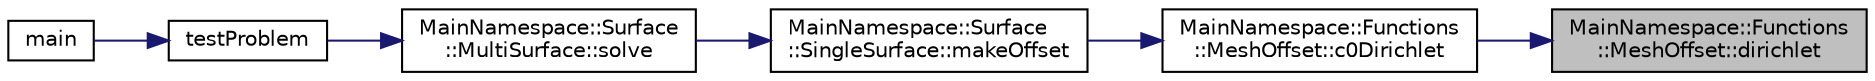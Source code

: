 digraph "MainNamespace::Functions::MeshOffset::dirichlet"
{
 // INTERACTIVE_SVG=YES
 // LATEX_PDF_SIZE
  edge [fontname="Helvetica",fontsize="10",labelfontname="Helvetica",labelfontsize="10"];
  node [fontname="Helvetica",fontsize="10",shape=record];
  rankdir="RL";
  Node1 [label="MainNamespace::Functions\l::MeshOffset::dirichlet",height=0.2,width=0.4,color="black", fillcolor="grey75", style="filled", fontcolor="black",tooltip="Compute an offset for the Dirictlet trace of the current solution."];
  Node1 -> Node2 [dir="back",color="midnightblue",fontsize="10",style="solid",fontname="Helvetica"];
  Node2 [label="MainNamespace::Functions\l::MeshOffset::c0Dirichlet",height=0.2,width=0.4,color="black", fillcolor="white", style="filled",URL="$class_main_namespace_1_1_functions_1_1_mesh_offset.html#a168086ca4f603029af2faf0e30282149",tooltip="Interpolate the Dirichlet trace with continuous, picewise linear functions. The trace is scaled by s^..."];
  Node2 -> Node3 [dir="back",color="midnightblue",fontsize="10",style="solid",fontname="Helvetica"];
  Node3 [label="MainNamespace::Surface\l::SingleSurface::makeOffset",height=0.2,width=0.4,color="black", fillcolor="white", style="filled",URL="$class_main_namespace_1_1_surface_1_1_single_surface.html#a48d60279cef854fc417ed395bc25ca15",tooltip="Project the offset on the current mesh."];
  Node3 -> Node4 [dir="back",color="midnightblue",fontsize="10",style="solid",fontname="Helvetica"];
  Node4 [label="MainNamespace::Surface\l::MultiSurface::solve",height=0.2,width=0.4,color="black", fillcolor="white", style="filled",URL="$class_main_namespace_1_1_surface_1_1_multi_surface.html#a8839f7e49575079e39fbb95a692772a5",tooltip="Compute the right-hand side, the operators, then solve the linear system."];
  Node4 -> Node5 [dir="back",color="midnightblue",fontsize="10",style="solid",fontname="Helvetica"];
  Node5 [label="testProblem",height=0.2,width=0.4,color="black", fillcolor="white", style="filled",URL="$main_8cpp.html#a5d68713f22d1b3e2495b15d107ea7d21",tooltip=" "];
  Node5 -> Node6 [dir="back",color="midnightblue",fontsize="10",style="solid",fontname="Helvetica"];
  Node6 [label="main",height=0.2,width=0.4,color="black", fillcolor="white", style="filled",URL="$main_8cpp.html#a3c04138a5bfe5d72780bb7e82a18e627",tooltip=" "];
}
